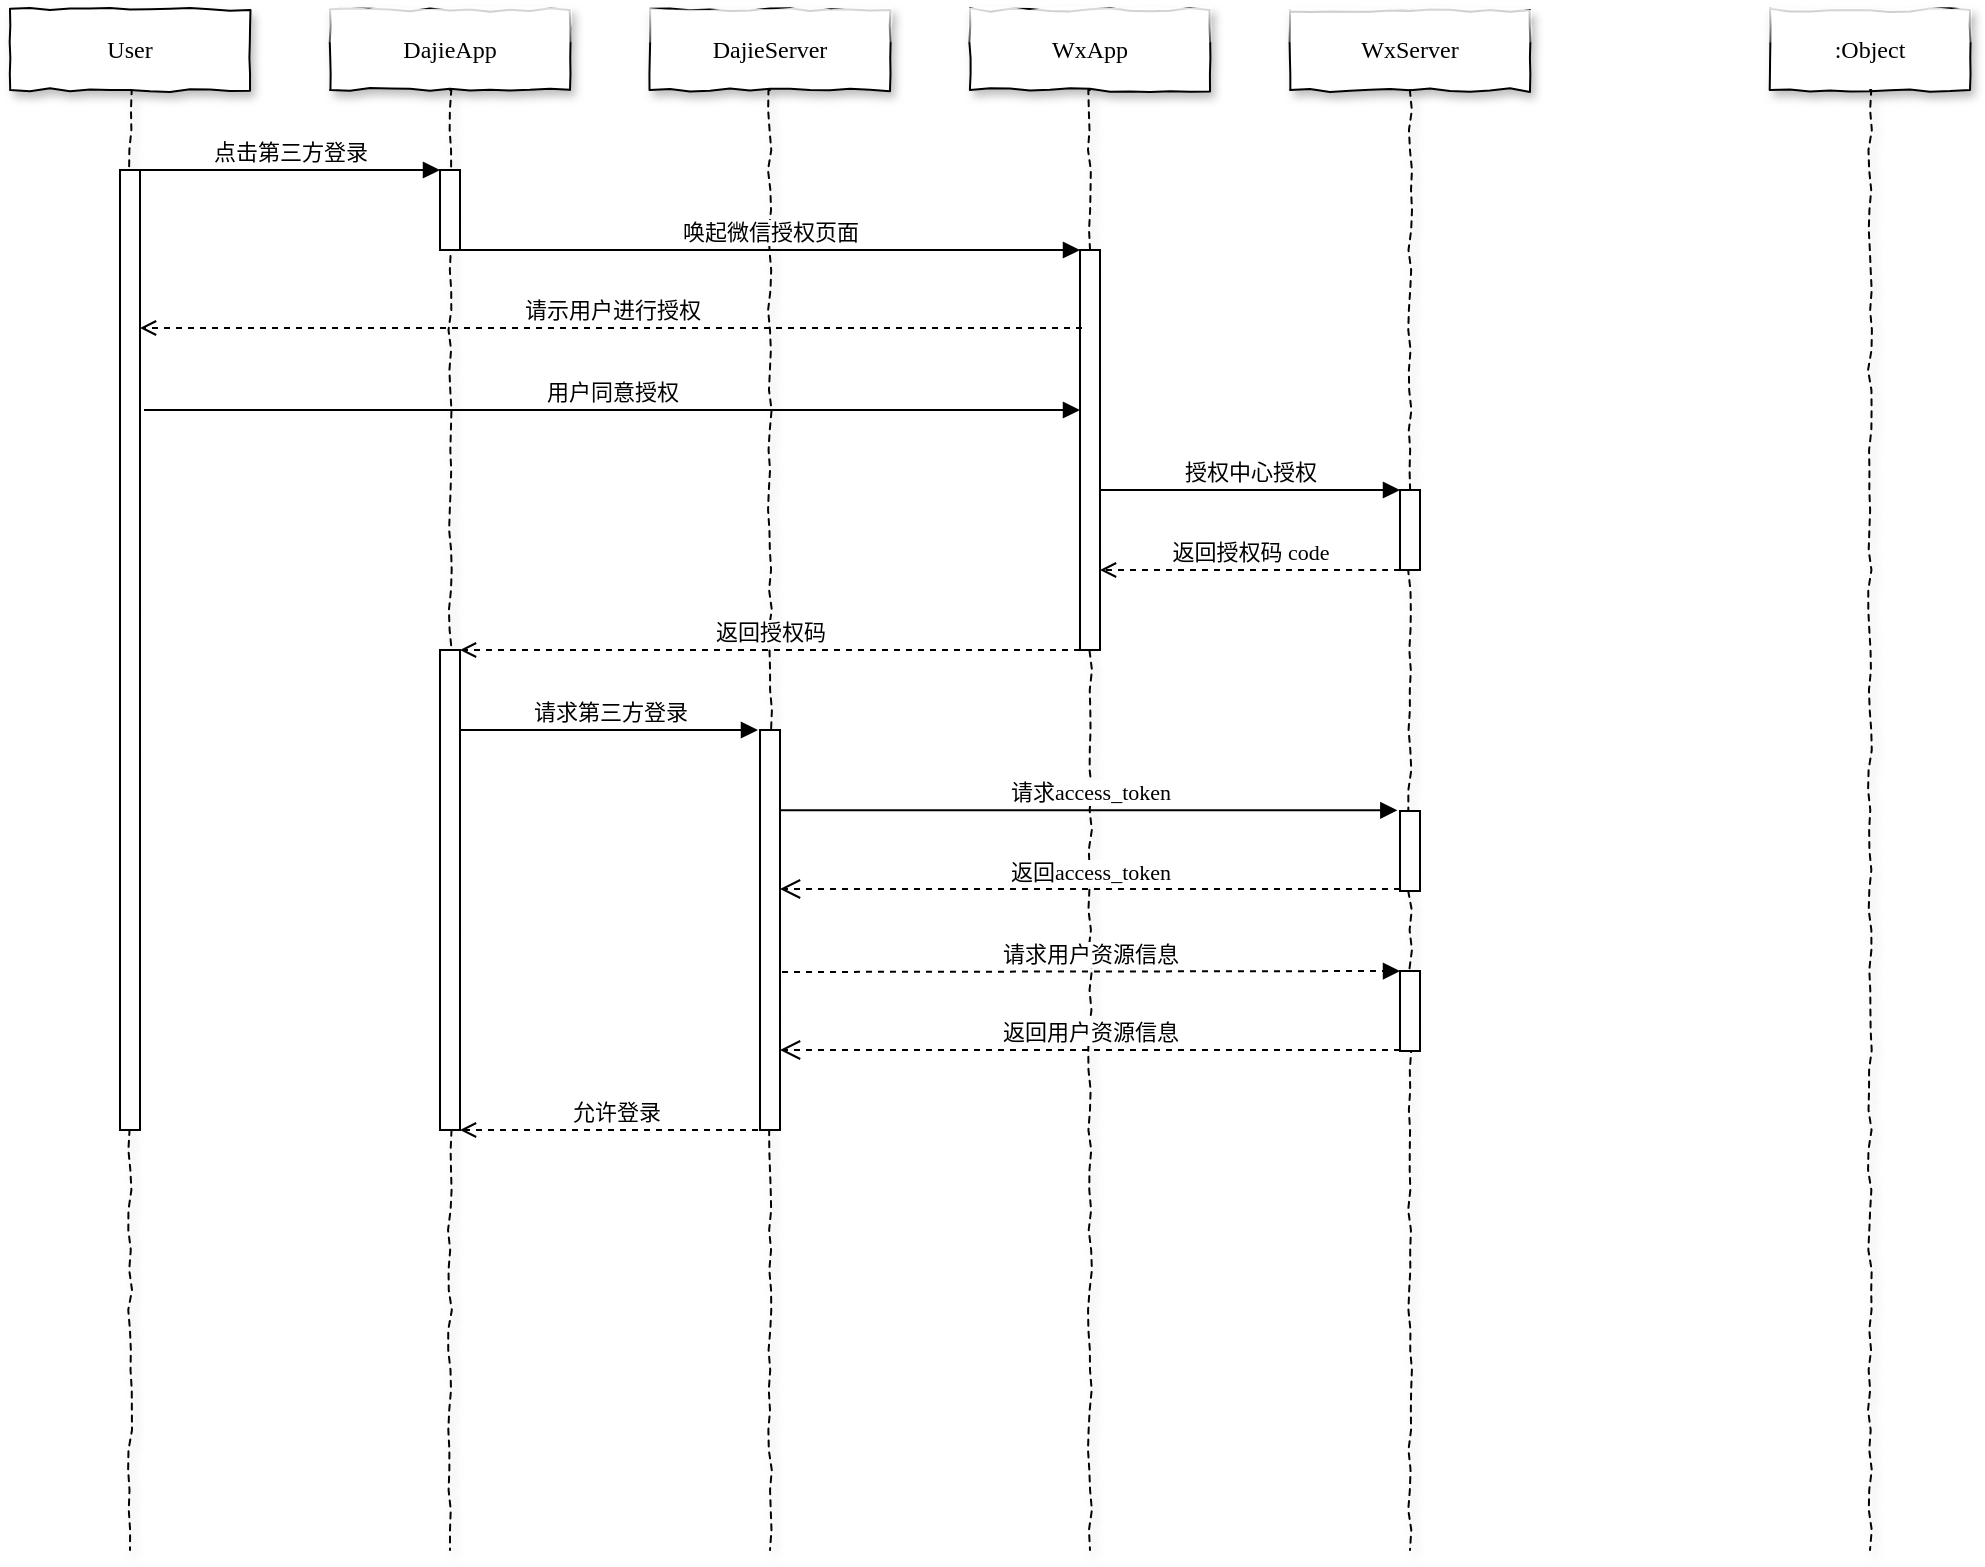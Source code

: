 <mxfile version="12.3.3" type="github" pages="1">
  <diagram name="Page-1" id="13e1069c-82ec-6db2-03f1-153e76fe0fe0">
    <mxGraphModel dx="946" dy="605" grid="1" gridSize="10" guides="1" tooltips="1" connect="1" arrows="1" fold="1" page="1" pageScale="1" pageWidth="1100" pageHeight="850" background="#ffffff" math="0" shadow="0">
      <root>
        <mxCell id="0"/>
        <mxCell id="1" parent="0"/>
        <mxCell id="7baba1c4bc27f4b0-2" value="DajieApp" style="shape=umlLifeline;perimeter=lifelinePerimeter;whiteSpace=wrap;html=1;container=1;collapsible=0;recursiveResize=0;outlineConnect=0;rounded=0;shadow=1;comic=1;labelBackgroundColor=none;strokeWidth=1;fontFamily=Verdana;fontSize=12;align=center;glass=1;" parent="1" vertex="1">
          <mxGeometry x="240" y="80" width="120" height="770" as="geometry"/>
        </mxCell>
        <mxCell id="IUKXxloIUVSeZwhSzlI9-5" value="" style="html=1;points=[];perimeter=orthogonalPerimeter;rounded=0;shadow=0;glass=0;comic=0;strokeWidth=1;fontFamily=Verdana;" vertex="1" parent="7baba1c4bc27f4b0-2">
          <mxGeometry x="55" y="80" width="10" height="40" as="geometry"/>
        </mxCell>
        <mxCell id="IUKXxloIUVSeZwhSzlI9-17" value="" style="html=1;points=[];perimeter=orthogonalPerimeter;rounded=0;shadow=0;glass=0;comic=0;strokeWidth=1;fontFamily=Verdana;" vertex="1" parent="7baba1c4bc27f4b0-2">
          <mxGeometry x="55" y="320" width="10" height="240" as="geometry"/>
        </mxCell>
        <mxCell id="7baba1c4bc27f4b0-3" value="DajieServer" style="shape=umlLifeline;perimeter=lifelinePerimeter;whiteSpace=wrap;html=1;container=1;collapsible=0;recursiveResize=0;outlineConnect=0;rounded=0;shadow=1;comic=1;labelBackgroundColor=none;strokeWidth=1;fontFamily=Verdana;fontSize=12;align=center;glass=1;" parent="1" vertex="1">
          <mxGeometry x="400" y="80" width="120" height="770" as="geometry"/>
        </mxCell>
        <mxCell id="IUKXxloIUVSeZwhSzlI9-18" value="" style="html=1;points=[];perimeter=orthogonalPerimeter;rounded=0;shadow=0;glass=0;comic=0;strokeWidth=1;fontFamily=Verdana;" vertex="1" parent="7baba1c4bc27f4b0-3">
          <mxGeometry x="55" y="360" width="10" height="200" as="geometry"/>
        </mxCell>
        <mxCell id="7baba1c4bc27f4b0-4" value="WxApp" style="shape=umlLifeline;perimeter=lifelinePerimeter;whiteSpace=wrap;html=1;container=1;collapsible=0;recursiveResize=0;outlineConnect=0;rounded=0;shadow=1;comic=1;labelBackgroundColor=none;strokeWidth=1;fontFamily=Verdana;fontSize=12;align=center;glass=1;" parent="1" vertex="1">
          <mxGeometry x="560" y="80" width="120" height="770" as="geometry"/>
        </mxCell>
        <mxCell id="IUKXxloIUVSeZwhSzlI9-7" value="" style="html=1;points=[];perimeter=orthogonalPerimeter;rounded=0;shadow=0;glass=0;comic=0;strokeWidth=1;fontFamily=Verdana;" vertex="1" parent="7baba1c4bc27f4b0-4">
          <mxGeometry x="55" y="120" width="10" height="200" as="geometry"/>
        </mxCell>
        <mxCell id="7baba1c4bc27f4b0-5" value="WxServer" style="shape=umlLifeline;perimeter=lifelinePerimeter;whiteSpace=wrap;html=1;container=1;collapsible=0;recursiveResize=0;outlineConnect=0;rounded=0;shadow=1;comic=1;labelBackgroundColor=none;strokeWidth=1;fontFamily=Verdana;fontSize=12;align=center;glass=1;" parent="1" vertex="1">
          <mxGeometry x="720" y="80" width="120" height="770" as="geometry"/>
        </mxCell>
        <mxCell id="IUKXxloIUVSeZwhSzlI9-13" value="" style="html=1;points=[];perimeter=orthogonalPerimeter;rounded=0;shadow=0;glass=0;comic=0;strokeWidth=1;fontFamily=Verdana;" vertex="1" parent="7baba1c4bc27f4b0-5">
          <mxGeometry x="55" y="240" width="10" height="40" as="geometry"/>
        </mxCell>
        <mxCell id="IUKXxloIUVSeZwhSzlI9-22" value="" style="html=1;points=[];perimeter=orthogonalPerimeter;rounded=0;shadow=0;glass=0;comic=0;strokeWidth=1;fontFamily=Verdana;" vertex="1" parent="7baba1c4bc27f4b0-5">
          <mxGeometry x="55" y="400.5" width="10" height="40" as="geometry"/>
        </mxCell>
        <mxCell id="IUKXxloIUVSeZwhSzlI9-34" value="" style="html=1;points=[];perimeter=orthogonalPerimeter;rounded=0;shadow=0;glass=0;comic=0;strokeWidth=1;fontFamily=Verdana;" vertex="1" parent="7baba1c4bc27f4b0-5">
          <mxGeometry x="55" y="480.5" width="10" height="40" as="geometry"/>
        </mxCell>
        <mxCell id="7baba1c4bc27f4b0-6" value=":Object" style="shape=umlLifeline;perimeter=lifelinePerimeter;whiteSpace=wrap;html=1;container=1;collapsible=0;recursiveResize=0;outlineConnect=0;rounded=0;shadow=1;comic=1;labelBackgroundColor=none;strokeWidth=1;fontFamily=Verdana;fontSize=12;align=center;glass=1;" parent="1" vertex="1">
          <mxGeometry x="960" y="80" width="100" height="770" as="geometry"/>
        </mxCell>
        <mxCell id="7baba1c4bc27f4b0-8" value="User" style="shape=umlLifeline;perimeter=lifelinePerimeter;whiteSpace=wrap;html=1;container=1;collapsible=0;recursiveResize=0;outlineConnect=0;rounded=0;shadow=1;comic=1;labelBackgroundColor=none;strokeWidth=1;fontFamily=Verdana;fontSize=12;align=center;glass=0;" parent="1" vertex="1">
          <mxGeometry x="80" y="80" width="120" height="770" as="geometry"/>
        </mxCell>
        <mxCell id="7baba1c4bc27f4b0-9" value="" style="html=1;points=[];perimeter=orthogonalPerimeter;rounded=0;shadow=0;comic=0;labelBackgroundColor=none;strokeWidth=1;fontFamily=Verdana;fontSize=12;align=center;" parent="7baba1c4bc27f4b0-8" vertex="1">
          <mxGeometry x="55" y="80" width="10" height="480" as="geometry"/>
        </mxCell>
        <mxCell id="IUKXxloIUVSeZwhSzlI9-6" value="点击第三方登录" style="html=1;verticalAlign=bottom;startArrow=none;endArrow=block;startSize=6;fontFamily=Verdana;endSize=6;startFill=0;" edge="1" parent="1">
          <mxGeometry relative="1" as="geometry">
            <mxPoint x="145" y="160" as="sourcePoint"/>
            <mxPoint x="295" y="160" as="targetPoint"/>
          </mxGeometry>
        </mxCell>
        <mxCell id="IUKXxloIUVSeZwhSzlI9-8" value="唤起微信授权页面" style="html=1;verticalAlign=bottom;startArrow=none;endArrow=block;startSize=8;fontFamily=Verdana;startFill=0;exitX=1;exitY=1;exitDx=0;exitDy=0;exitPerimeter=0;" edge="1" target="IUKXxloIUVSeZwhSzlI9-7" parent="1" source="IUKXxloIUVSeZwhSzlI9-5">
          <mxGeometry relative="1" as="geometry">
            <mxPoint x="320" y="210" as="sourcePoint"/>
            <mxPoint x="610" y="200" as="targetPoint"/>
          </mxGeometry>
        </mxCell>
        <mxCell id="IUKXxloIUVSeZwhSzlI9-9" value="请示用户进行授权" style="html=1;verticalAlign=bottom;endArrow=open;fontFamily=Verdana;dashed=1;endFill=0;" edge="1" parent="1" target="7baba1c4bc27f4b0-9">
          <mxGeometry width="80" relative="1" as="geometry">
            <mxPoint x="616" y="239" as="sourcePoint"/>
            <mxPoint x="150" y="240" as="targetPoint"/>
          </mxGeometry>
        </mxCell>
        <mxCell id="IUKXxloIUVSeZwhSzlI9-10" value="用户同意授权" style="html=1;verticalAlign=bottom;endArrow=block;fontFamily=Verdana;" edge="1" parent="1" target="IUKXxloIUVSeZwhSzlI9-7">
          <mxGeometry width="80" relative="1" as="geometry">
            <mxPoint x="147" y="280" as="sourcePoint"/>
            <mxPoint x="580" y="319.5" as="targetPoint"/>
          </mxGeometry>
        </mxCell>
        <mxCell id="IUKXxloIUVSeZwhSzlI9-16" value="返回授权码" style="html=1;verticalAlign=bottom;endArrow=open;dashed=1;endSize=6;fontFamily=Verdana;" edge="1" parent="1" source="IUKXxloIUVSeZwhSzlI9-7" target="IUKXxloIUVSeZwhSzlI9-17">
          <mxGeometry relative="1" as="geometry">
            <mxPoint x="570" y="440" as="sourcePoint"/>
            <mxPoint x="310" y="440" as="targetPoint"/>
          </mxGeometry>
        </mxCell>
        <mxCell id="IUKXxloIUVSeZwhSzlI9-14" value="授权中心授权" style="html=1;verticalAlign=bottom;endArrow=block;entryX=0;entryY=0;fontFamily=Verdana;" edge="1" target="IUKXxloIUVSeZwhSzlI9-13" parent="1">
          <mxGeometry relative="1" as="geometry">
            <mxPoint x="625" y="320" as="sourcePoint"/>
          </mxGeometry>
        </mxCell>
        <mxCell id="IUKXxloIUVSeZwhSzlI9-15" value="返回授权码 code" style="html=1;verticalAlign=bottom;endArrow=open;dashed=1;endSize=6;fontFamily=Verdana;" edge="1" source="IUKXxloIUVSeZwhSzlI9-13" parent="1">
          <mxGeometry relative="1" as="geometry">
            <mxPoint x="625" y="360" as="targetPoint"/>
            <mxPoint x="770" y="380" as="sourcePoint"/>
            <Array as="points">
              <mxPoint x="760" y="360"/>
            </Array>
          </mxGeometry>
        </mxCell>
        <mxCell id="IUKXxloIUVSeZwhSzlI9-19" value="请求第三方登录" style="html=1;verticalAlign=bottom;endArrow=block;fontFamily=Verdana;entryX=-0.1;entryY=0;entryDx=0;entryDy=0;entryPerimeter=0;" edge="1" target="IUKXxloIUVSeZwhSzlI9-18" parent="1" source="IUKXxloIUVSeZwhSzlI9-17">
          <mxGeometry relative="1" as="geometry">
            <mxPoint x="310" y="440" as="sourcePoint"/>
            <mxPoint x="440" y="490" as="targetPoint"/>
          </mxGeometry>
        </mxCell>
        <mxCell id="IUKXxloIUVSeZwhSzlI9-23" value="请求access_token" style="html=1;verticalAlign=bottom;endArrow=block;fontFamily=Verdana;entryX=-0.133;entryY=-0.008;entryDx=0;entryDy=0;entryPerimeter=0;" edge="1" target="IUKXxloIUVSeZwhSzlI9-22" parent="1">
          <mxGeometry relative="1" as="geometry">
            <mxPoint x="465" y="480.18" as="sourcePoint"/>
            <mxPoint x="770" y="480.5" as="targetPoint"/>
          </mxGeometry>
        </mxCell>
        <mxCell id="IUKXxloIUVSeZwhSzlI9-24" value="返回access_token" style="html=1;verticalAlign=bottom;endArrow=open;endSize=8;fontFamily=Verdana;dashed=1;exitX=0;exitY=0.975;exitDx=0;exitDy=0;exitPerimeter=0;" edge="1" source="IUKXxloIUVSeZwhSzlI9-22" parent="1">
          <mxGeometry relative="1" as="geometry">
            <mxPoint x="465" y="519.5" as="targetPoint"/>
            <mxPoint x="760" y="520.5" as="sourcePoint"/>
          </mxGeometry>
        </mxCell>
        <mxCell id="IUKXxloIUVSeZwhSzlI9-35" value="请求用户资源信息" style="html=1;verticalAlign=bottom;endArrow=block;entryX=0;entryY=0;dashed=1;fontFamily=Verdana;" edge="1" target="IUKXxloIUVSeZwhSzlI9-34" parent="1">
          <mxGeometry relative="1" as="geometry">
            <mxPoint x="466" y="561" as="sourcePoint"/>
          </mxGeometry>
        </mxCell>
        <mxCell id="IUKXxloIUVSeZwhSzlI9-36" value="返回用户资源信息" style="html=1;verticalAlign=bottom;endArrow=open;dashed=1;endSize=8;fontFamily=Verdana;entryX=1;entryY=0.8;entryDx=0;entryDy=0;entryPerimeter=0;" edge="1" source="IUKXxloIUVSeZwhSzlI9-34" parent="1" target="IUKXxloIUVSeZwhSzlI9-18">
          <mxGeometry relative="1" as="geometry">
            <mxPoint x="490" y="601" as="targetPoint"/>
            <mxPoint x="770" y="600.5" as="sourcePoint"/>
          </mxGeometry>
        </mxCell>
        <mxCell id="IUKXxloIUVSeZwhSzlI9-20" value="允许登录" style="html=1;verticalAlign=bottom;endArrow=open;dashed=1;endSize=6;fontFamily=Verdana;exitX=0.5;exitY=1;exitDx=0;exitDy=0;exitPerimeter=0;" edge="1" source="IUKXxloIUVSeZwhSzlI9-18" parent="1" target="IUKXxloIUVSeZwhSzlI9-17">
          <mxGeometry relative="1" as="geometry">
            <mxPoint x="320" y="679" as="targetPoint"/>
            <mxPoint x="450" y="680" as="sourcePoint"/>
          </mxGeometry>
        </mxCell>
      </root>
    </mxGraphModel>
  </diagram>
</mxfile>
